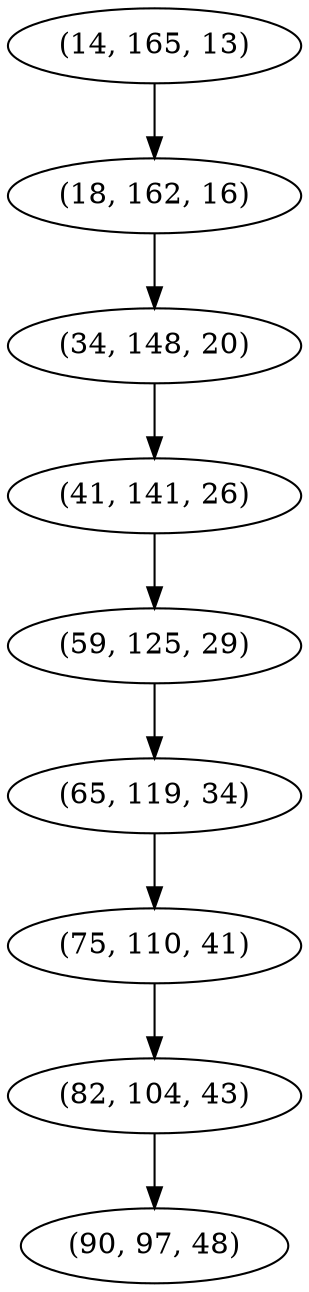 digraph tree {
    "(14, 165, 13)";
    "(18, 162, 16)";
    "(34, 148, 20)";
    "(41, 141, 26)";
    "(59, 125, 29)";
    "(65, 119, 34)";
    "(75, 110, 41)";
    "(82, 104, 43)";
    "(90, 97, 48)";
    "(14, 165, 13)" -> "(18, 162, 16)";
    "(18, 162, 16)" -> "(34, 148, 20)";
    "(34, 148, 20)" -> "(41, 141, 26)";
    "(41, 141, 26)" -> "(59, 125, 29)";
    "(59, 125, 29)" -> "(65, 119, 34)";
    "(65, 119, 34)" -> "(75, 110, 41)";
    "(75, 110, 41)" -> "(82, 104, 43)";
    "(82, 104, 43)" -> "(90, 97, 48)";
}
